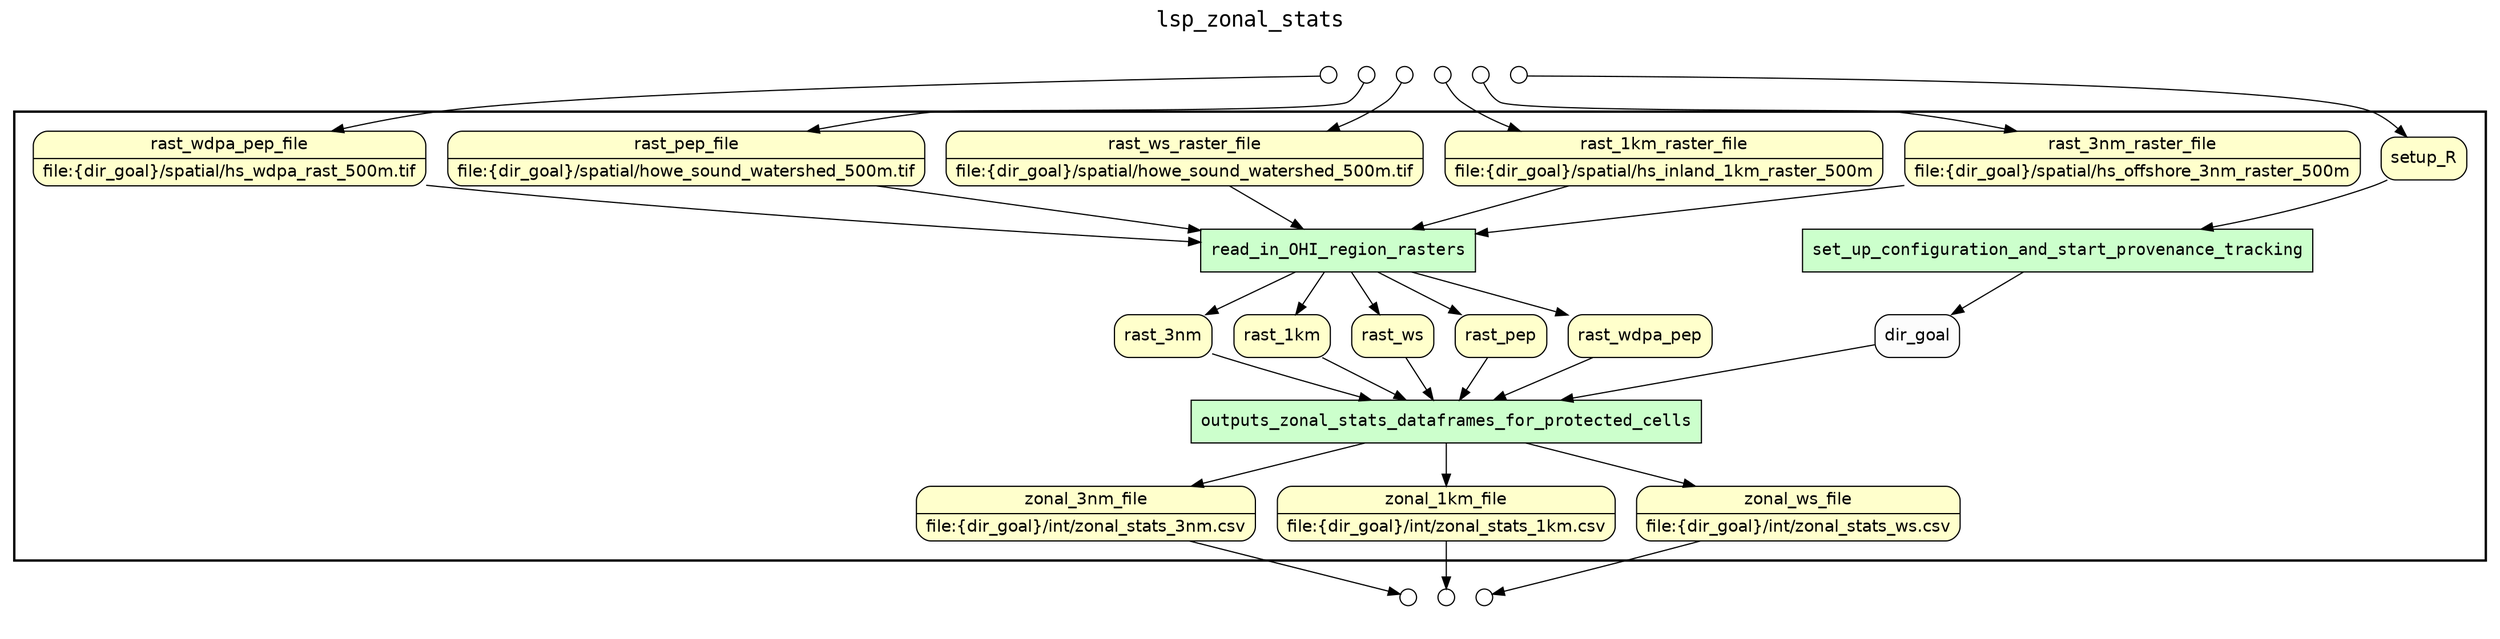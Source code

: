 digraph Workflow {
rankdir=TB
fontname=Courier; fontsize=18; labelloc=t
label=lsp_zonal_stats
subgraph cluster_workflow_box_outer { label=""; color=black; penwidth=2
subgraph cluster_workflow_box_inner { label=""; color=white
node[shape=box style=filled fillcolor="#CCFFCC" peripheries=1 fontname=Courier]
set_up_configuration_and_start_provenance_tracking
read_in_OHI_region_rasters
outputs_zonal_stats_dataframes_for_protected_cells
node[shape=box style="rounded,filled" fillcolor="#FFFFCC" peripheries=1 fontname=Helvetica]
zonal_3nm_file [shape=record rankdir=LR label="{<f0> zonal_3nm_file |<f1> file\:\{dir_goal\}/int/zonal_stats_3nm.csv}"];
zonal_1km_file [shape=record rankdir=LR label="{<f0> zonal_1km_file |<f1> file\:\{dir_goal\}/int/zonal_stats_1km.csv}"];
zonal_ws_file [shape=record rankdir=LR label="{<f0> zonal_ws_file |<f1> file\:\{dir_goal\}/int/zonal_stats_ws.csv}"];
setup_R
rast_3nm_raster_file [shape=record rankdir=LR label="{<f0> rast_3nm_raster_file |<f1> file\:\{dir_goal\}/spatial/hs_offshore_3nm_raster_500m}"];
rast_1km_raster_file [shape=record rankdir=LR label="{<f0> rast_1km_raster_file |<f1> file\:\{dir_goal\}/spatial/hs_inland_1km_raster_500m}"];
rast_ws_raster_file [shape=record rankdir=LR label="{<f0> rast_ws_raster_file |<f1> file\:\{dir_goal\}/spatial/howe_sound_watershed_500m.tif}"];
rast_pep_file [shape=record rankdir=LR label="{<f0> rast_pep_file |<f1> file\:\{dir_goal\}/spatial/howe_sound_watershed_500m.tif}"];
rast_wdpa_pep_file [shape=record rankdir=LR label="{<f0> rast_wdpa_pep_file |<f1> file\:\{dir_goal\}/spatial/hs_wdpa_rast_500m.tif}"];
rast_3nm
rast_1km
rast_ws
rast_pep
rast_wdpa_pep
node[shape=box style="rounded,filled" fillcolor="#FCFCFC" peripheries=1 fontname=Helvetica]
dir_goal
set_up_configuration_and_start_provenance_tracking -> dir_goal
setup_R -> set_up_configuration_and_start_provenance_tracking
read_in_OHI_region_rasters -> rast_3nm
read_in_OHI_region_rasters -> rast_1km
read_in_OHI_region_rasters -> rast_ws
read_in_OHI_region_rasters -> rast_pep
read_in_OHI_region_rasters -> rast_wdpa_pep
rast_3nm_raster_file -> read_in_OHI_region_rasters
rast_1km_raster_file -> read_in_OHI_region_rasters
rast_ws_raster_file -> read_in_OHI_region_rasters
rast_pep_file -> read_in_OHI_region_rasters
rast_wdpa_pep_file -> read_in_OHI_region_rasters
outputs_zonal_stats_dataframes_for_protected_cells -> zonal_3nm_file
outputs_zonal_stats_dataframes_for_protected_cells -> zonal_1km_file
outputs_zonal_stats_dataframes_for_protected_cells -> zonal_ws_file
dir_goal -> outputs_zonal_stats_dataframes_for_protected_cells
rast_3nm -> outputs_zonal_stats_dataframes_for_protected_cells
rast_1km -> outputs_zonal_stats_dataframes_for_protected_cells
rast_ws -> outputs_zonal_stats_dataframes_for_protected_cells
rast_pep -> outputs_zonal_stats_dataframes_for_protected_cells
rast_wdpa_pep -> outputs_zonal_stats_dataframes_for_protected_cells
}}
subgraph cluster_input_ports_group_outer { label=""; color=white
subgraph cluster_input_ports_group_inner { label=""; color=white
node[shape=circle style="rounded,filled" fillcolor="#FFFFFF" peripheries=1 fontname=Helvetica width=0.2]
setup_R_input_port [label=""]
rast_3nm_raster_file_input_port [label=""]
rast_1km_raster_file_input_port [label=""]
rast_ws_raster_file_input_port [label=""]
rast_pep_file_input_port [label=""]
rast_wdpa_pep_file_input_port [label=""]
}}
subgraph cluster_output_ports_group_outer { label=""; color=white
subgraph cluster_output_ports_group_inner { label=""; color=white
node[shape=circle style="rounded,filled" fillcolor="#FFFFFF" peripheries=1 fontname=Helvetica width=0.2]
zonal_3nm_file_output_port [label=""]
zonal_1km_file_output_port [label=""]
zonal_ws_file_output_port [label=""]
}}
setup_R_input_port -> setup_R
rast_3nm_raster_file_input_port -> rast_3nm_raster_file
rast_1km_raster_file_input_port -> rast_1km_raster_file
rast_ws_raster_file_input_port -> rast_ws_raster_file
rast_pep_file_input_port -> rast_pep_file
rast_wdpa_pep_file_input_port -> rast_wdpa_pep_file
zonal_3nm_file -> zonal_3nm_file_output_port
zonal_1km_file -> zonal_1km_file_output_port
zonal_ws_file -> zonal_ws_file_output_port
}
